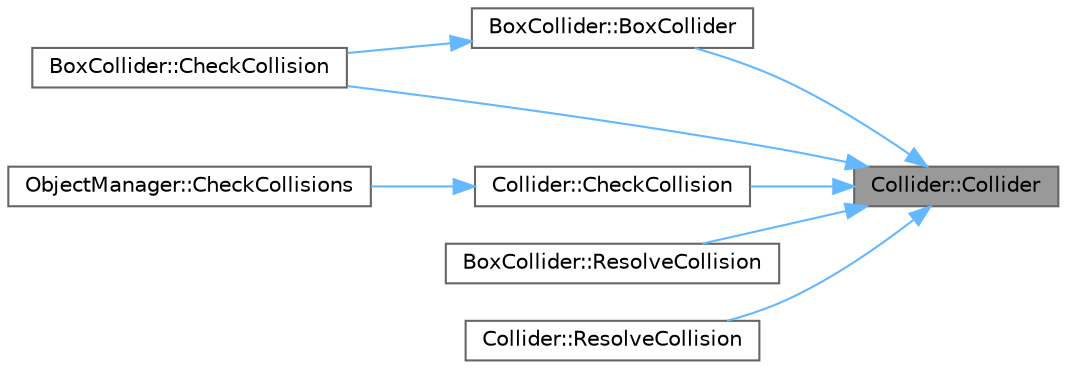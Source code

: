 digraph "Collider::Collider"
{
 // LATEX_PDF_SIZE
  bgcolor="transparent";
  edge [fontname=Helvetica,fontsize=10,labelfontname=Helvetica,labelfontsize=10];
  node [fontname=Helvetica,fontsize=10,shape=box,height=0.2,width=0.4];
  rankdir="RL";
  Node1 [id="Node000001",label="Collider::Collider",height=0.2,width=0.4,color="gray40", fillcolor="grey60", style="filled", fontcolor="black",tooltip=" "];
  Node1 -> Node2 [id="edge1_Node000001_Node000002",dir="back",color="steelblue1",style="solid",tooltip=" "];
  Node2 [id="Node000002",label="BoxCollider::BoxCollider",height=0.2,width=0.4,color="grey40", fillcolor="white", style="filled",URL="$class_box_collider.html#ab9c119a4ec09b435e77d511fc5133926",tooltip=" "];
  Node2 -> Node3 [id="edge2_Node000002_Node000003",dir="back",color="steelblue1",style="solid",tooltip=" "];
  Node3 [id="Node000003",label="BoxCollider::CheckCollision",height=0.2,width=0.4,color="grey40", fillcolor="white", style="filled",URL="$class_box_collider.html#a183ef6dd17f695770bd118840f0a1305",tooltip=" "];
  Node1 -> Node3 [id="edge3_Node000001_Node000003",dir="back",color="steelblue1",style="solid",tooltip=" "];
  Node1 -> Node4 [id="edge4_Node000001_Node000004",dir="back",color="steelblue1",style="solid",tooltip=" "];
  Node4 [id="Node000004",label="Collider::CheckCollision",height=0.2,width=0.4,color="grey40", fillcolor="white", style="filled",URL="$class_collider.html#a71ecbd6cfa8f380b7d619e578c1b06d8",tooltip=" "];
  Node4 -> Node5 [id="edge5_Node000004_Node000005",dir="back",color="steelblue1",style="solid",tooltip=" "];
  Node5 [id="Node000005",label="ObjectManager::CheckCollisions",height=0.2,width=0.4,color="grey40", fillcolor="white", style="filled",URL="$class_object_manager.html#a80b76ea4ac2898366470bf69be232200",tooltip=" "];
  Node1 -> Node6 [id="edge6_Node000001_Node000006",dir="back",color="steelblue1",style="solid",tooltip=" "];
  Node6 [id="Node000006",label="BoxCollider::ResolveCollision",height=0.2,width=0.4,color="grey40", fillcolor="white", style="filled",URL="$class_box_collider.html#ade087d7004e2c819321665496bd1fa92",tooltip=" "];
  Node1 -> Node7 [id="edge7_Node000001_Node000007",dir="back",color="steelblue1",style="solid",tooltip=" "];
  Node7 [id="Node000007",label="Collider::ResolveCollision",height=0.2,width=0.4,color="grey40", fillcolor="white", style="filled",URL="$class_collider.html#a358161aad7eb6a130d42fb546b5d8208",tooltip=" "];
}
